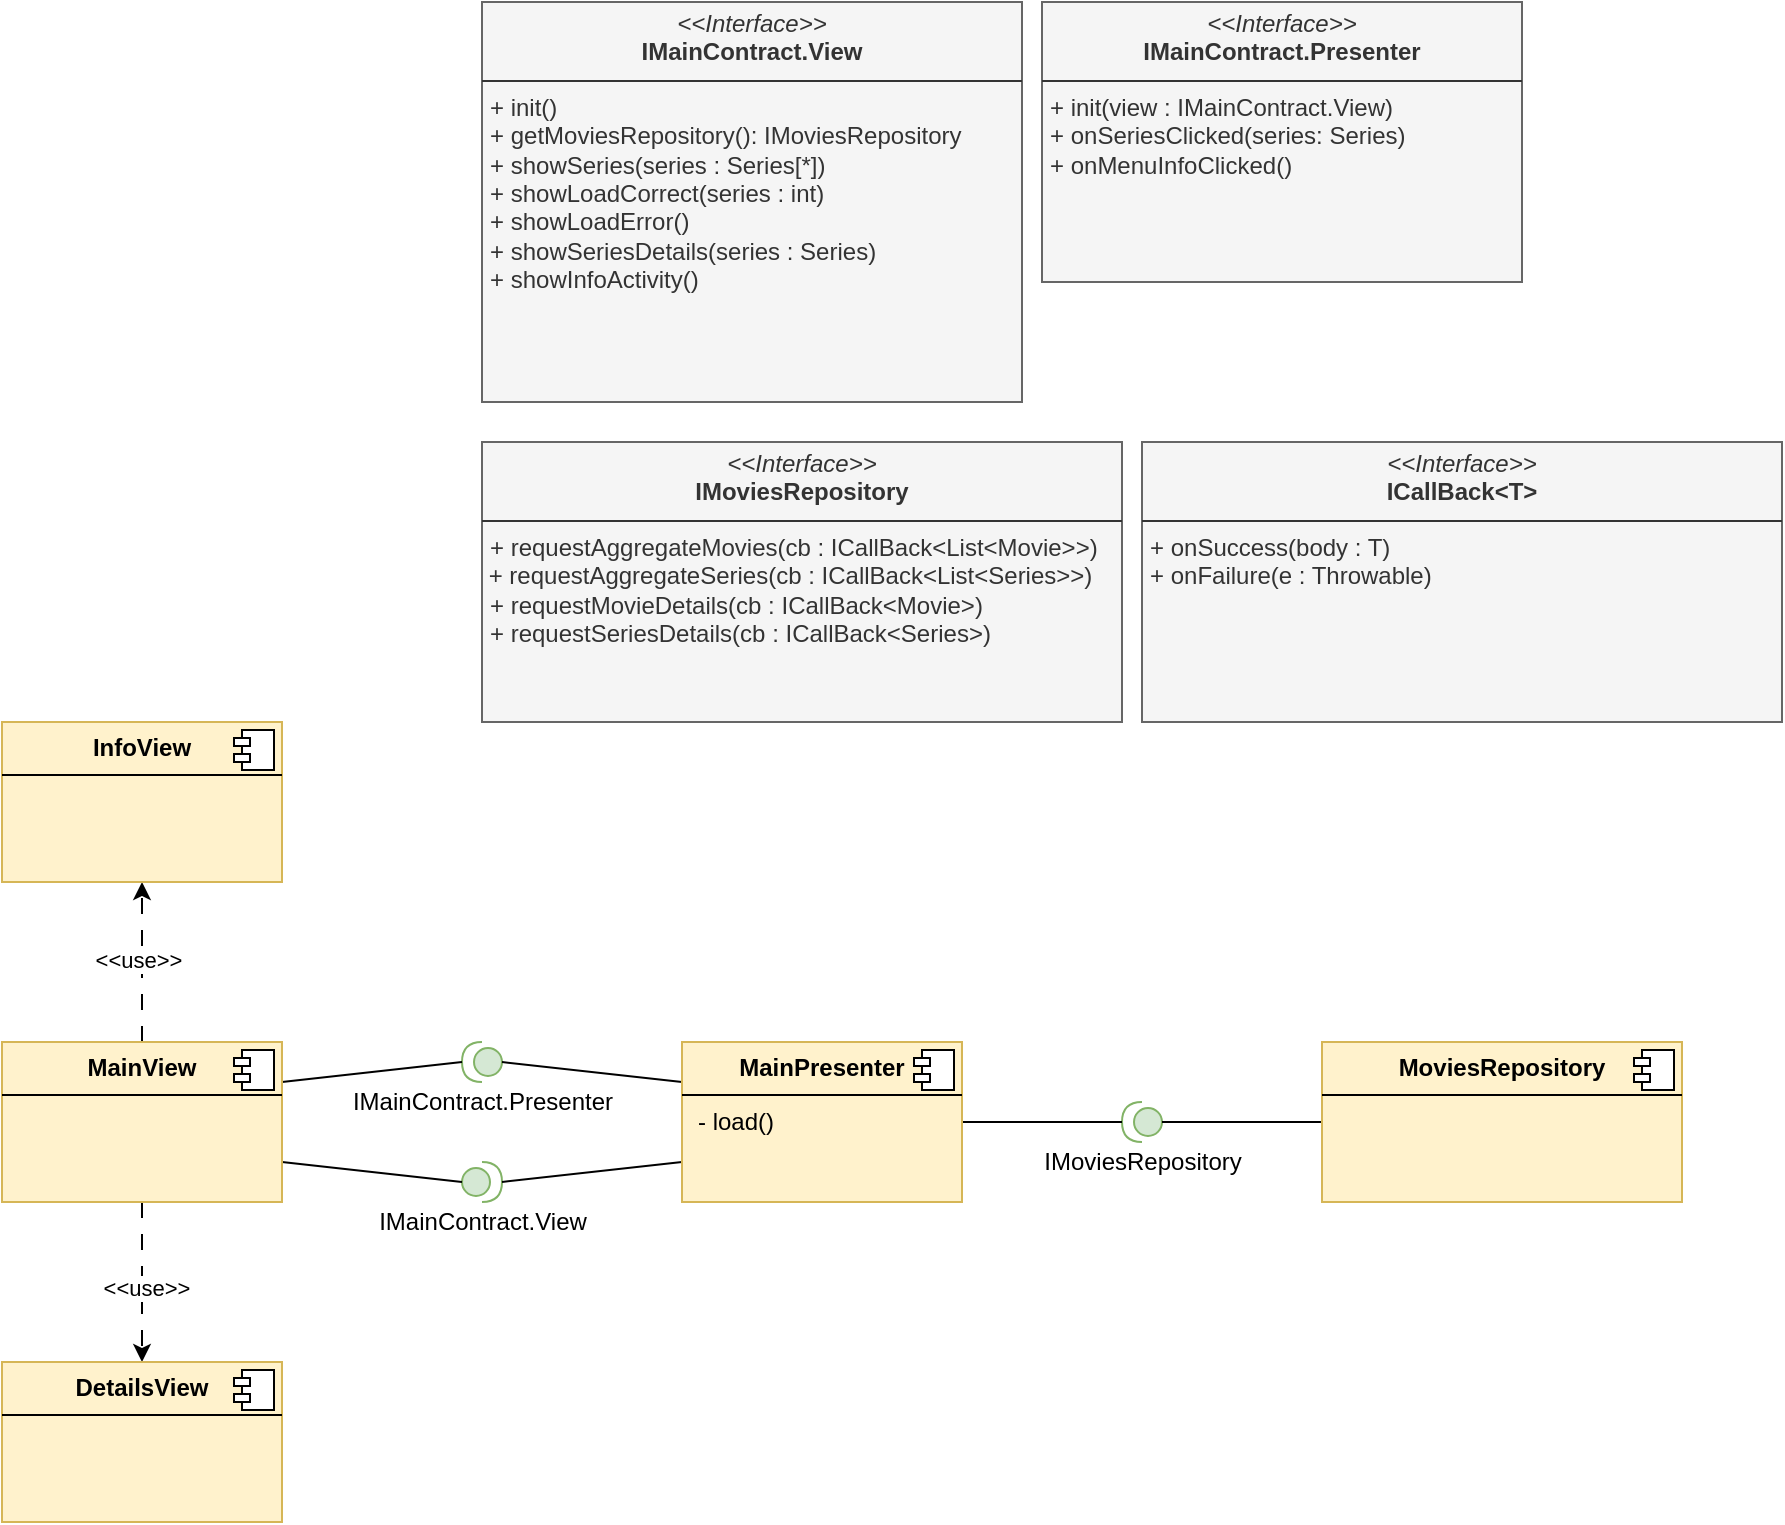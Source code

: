 <mxfile version="28.2.5">
  <diagram name="Page-1" id="ub2kNGOSmS9r3PGDec26">
    <mxGraphModel dx="2066" dy="1160" grid="1" gridSize="10" guides="1" tooltips="1" connect="1" arrows="1" fold="1" page="1" pageScale="1" pageWidth="2336" pageHeight="1654" math="0" shadow="0">
      <root>
        <mxCell id="0" />
        <mxCell id="1" parent="0" />
        <mxCell id="P_VijdiBNjSvhub926DC-6" value="&lt;p style=&quot;margin:0px;margin-top:4px;text-align:center;&quot;&gt;&lt;i&gt;&amp;lt;&amp;lt;Interface&amp;gt;&amp;gt;&lt;/i&gt;&lt;br&gt;&lt;b&gt;IMainContract.View&lt;/b&gt;&lt;/p&gt;&lt;hr size=&quot;1&quot; style=&quot;border-style:solid;&quot;&gt;&lt;p style=&quot;margin:0px;margin-left:4px;&quot;&gt;+ init()&lt;br&gt;+ getMoviesRepository(): IMoviesRepository&lt;/p&gt;&lt;p style=&quot;margin:0px;margin-left:4px;&quot;&gt;+ showSeries(series : Series[*])&lt;/p&gt;&lt;p style=&quot;margin:0px;margin-left:4px;&quot;&gt;+ showLoadCorrect(series : int)&lt;/p&gt;&lt;p style=&quot;margin:0px;margin-left:4px;&quot;&gt;+ showLoadError()&lt;/p&gt;&lt;p style=&quot;margin:0px;margin-left:4px;&quot;&gt;+ showSeriesDetails(series : Series)&lt;/p&gt;&lt;p style=&quot;margin:0px;margin-left:4px;&quot;&gt;+ showInfoActivity()&lt;/p&gt;" style="verticalAlign=top;align=left;overflow=fill;html=1;whiteSpace=wrap;fillColor=#f5f5f5;fontColor=#333333;strokeColor=#666666;" parent="1" vertex="1">
          <mxGeometry x="360" y="40" width="270" height="200" as="geometry" />
        </mxCell>
        <mxCell id="P_VijdiBNjSvhub926DC-17" value="IMainContract.View" style="shape=providedRequiredInterface;html=1;verticalLabelPosition=bottom;sketch=0;fillColor=#d5e8d4;strokeColor=#82b366;" parent="1" vertex="1">
          <mxGeometry x="350" y="620" width="20" height="20" as="geometry" />
        </mxCell>
        <mxCell id="P_VijdiBNjSvhub926DC-18" value="IMainContract.Presenter" style="shape=providedRequiredInterface;html=1;verticalLabelPosition=bottom;sketch=0;flipH=1;fillColor=#d5e8d4;strokeColor=#82b366;" parent="1" vertex="1">
          <mxGeometry x="350" y="560" width="20" height="20" as="geometry" />
        </mxCell>
        <mxCell id="P_VijdiBNjSvhub926DC-19" value="" style="endArrow=none;html=1;rounded=0;entryX=1;entryY=0.5;entryDx=0;entryDy=0;entryPerimeter=0;exitX=1;exitY=0.25;exitDx=0;exitDy=0;" parent="1" source="P_VijdiBNjSvhub926DC-30" target="P_VijdiBNjSvhub926DC-18" edge="1">
          <mxGeometry width="50" height="50" relative="1" as="geometry">
            <mxPoint x="420" y="840" as="sourcePoint" />
            <mxPoint x="470" y="790" as="targetPoint" />
          </mxGeometry>
        </mxCell>
        <mxCell id="P_VijdiBNjSvhub926DC-20" value="" style="endArrow=none;html=1;rounded=0;entryX=0;entryY=0.5;entryDx=0;entryDy=0;entryPerimeter=0;exitX=1;exitY=0.75;exitDx=0;exitDy=0;" parent="1" source="P_VijdiBNjSvhub926DC-30" target="P_VijdiBNjSvhub926DC-17" edge="1">
          <mxGeometry width="50" height="50" relative="1" as="geometry">
            <mxPoint x="260" y="628" as="sourcePoint" />
            <mxPoint x="380" y="670" as="targetPoint" />
          </mxGeometry>
        </mxCell>
        <mxCell id="P_VijdiBNjSvhub926DC-23" value="" style="endArrow=none;html=1;rounded=0;entryX=0;entryY=0.25;entryDx=0;entryDy=0;exitX=0;exitY=0.5;exitDx=0;exitDy=0;exitPerimeter=0;" parent="1" source="P_VijdiBNjSvhub926DC-18" target="P_VijdiBNjSvhub926DC-32" edge="1">
          <mxGeometry width="50" height="50" relative="1" as="geometry">
            <mxPoint x="420" y="840" as="sourcePoint" />
            <mxPoint x="470" y="790" as="targetPoint" />
          </mxGeometry>
        </mxCell>
        <mxCell id="P_VijdiBNjSvhub926DC-24" value="" style="endArrow=none;html=1;rounded=0;entryX=0;entryY=0.75;entryDx=0;entryDy=0;exitX=1;exitY=0.5;exitDx=0;exitDy=0;exitPerimeter=0;" parent="1" source="P_VijdiBNjSvhub926DC-17" target="P_VijdiBNjSvhub926DC-32" edge="1">
          <mxGeometry width="50" height="50" relative="1" as="geometry">
            <mxPoint x="390" y="720" as="sourcePoint" />
            <mxPoint x="480" y="743" as="targetPoint" />
          </mxGeometry>
        </mxCell>
        <mxCell id="P_VijdiBNjSvhub926DC-27" value="IMoviesRepository" style="shape=providedRequiredInterface;html=1;verticalLabelPosition=bottom;sketch=0;flipH=1;fillColor=#d5e8d4;strokeColor=#82b366;" parent="1" vertex="1">
          <mxGeometry x="680" y="590" width="20" height="20" as="geometry" />
        </mxCell>
        <mxCell id="P_VijdiBNjSvhub926DC-28" value="" style="endArrow=none;html=1;rounded=0;entryX=1;entryY=0.5;entryDx=0;entryDy=0;entryPerimeter=0;exitX=1;exitY=0.5;exitDx=0;exitDy=0;" parent="1" source="P_VijdiBNjSvhub926DC-32" target="P_VijdiBNjSvhub926DC-27" edge="1">
          <mxGeometry width="50" height="50" relative="1" as="geometry">
            <mxPoint x="570" y="840" as="sourcePoint" />
            <mxPoint x="620" y="790" as="targetPoint" />
          </mxGeometry>
        </mxCell>
        <mxCell id="P_VijdiBNjSvhub926DC-29" value="" style="endArrow=none;html=1;rounded=0;entryX=0;entryY=0.5;entryDx=0;entryDy=0;exitX=0;exitY=0.5;exitDx=0;exitDy=0;exitPerimeter=0;" parent="1" source="P_VijdiBNjSvhub926DC-27" target="P_VijdiBNjSvhub926DC-34" edge="1">
          <mxGeometry width="50" height="50" relative="1" as="geometry">
            <mxPoint x="670" y="670" as="sourcePoint" />
            <mxPoint x="740" y="670" as="targetPoint" />
          </mxGeometry>
        </mxCell>
        <mxCell id="P_VijdiBNjSvhub926DC-45" value="" style="edgeStyle=orthogonalEdgeStyle;rounded=0;orthogonalLoop=1;jettySize=auto;html=1;dashed=1;dashPattern=8 8;" parent="1" source="P_VijdiBNjSvhub926DC-30" target="P_VijdiBNjSvhub926DC-43" edge="1">
          <mxGeometry relative="1" as="geometry" />
        </mxCell>
        <mxCell id="P_VijdiBNjSvhub926DC-47" value="&amp;lt;&amp;lt;use&amp;gt;&amp;gt;" style="edgeLabel;html=1;align=center;verticalAlign=middle;resizable=0;points=[];" parent="P_VijdiBNjSvhub926DC-45" vertex="1" connectable="0">
          <mxGeometry x="0.029" y="2" relative="1" as="geometry">
            <mxPoint as="offset" />
          </mxGeometry>
        </mxCell>
        <mxCell id="P_VijdiBNjSvhub926DC-46" value="" style="edgeStyle=orthogonalEdgeStyle;rounded=0;orthogonalLoop=1;jettySize=auto;html=1;dashed=1;dashPattern=8 8;" parent="1" source="P_VijdiBNjSvhub926DC-30" target="P_VijdiBNjSvhub926DC-41" edge="1">
          <mxGeometry relative="1" as="geometry" />
        </mxCell>
        <mxCell id="P_VijdiBNjSvhub926DC-48" value="&amp;lt;&amp;lt;use&amp;gt;&amp;gt;" style="edgeLabel;html=1;align=center;verticalAlign=middle;resizable=0;points=[];" parent="P_VijdiBNjSvhub926DC-46" vertex="1" connectable="0">
          <mxGeometry x="0.079" y="2" relative="1" as="geometry">
            <mxPoint as="offset" />
          </mxGeometry>
        </mxCell>
        <mxCell id="P_VijdiBNjSvhub926DC-30" value="&lt;p style=&quot;margin:0px;margin-top:6px;text-align:center;&quot;&gt;&lt;b&gt;MainView&lt;/b&gt;&lt;/p&gt;&lt;hr size=&quot;1&quot; style=&quot;border-style:solid;&quot;&gt;&lt;p style=&quot;margin:0px;margin-left:8px;&quot;&gt;&lt;br&gt;&lt;/p&gt;" style="align=left;overflow=fill;html=1;dropTarget=0;whiteSpace=wrap;fillColor=#fff2cc;strokeColor=#d6b656;" parent="1" vertex="1">
          <mxGeometry x="120" y="560" width="140" height="80" as="geometry" />
        </mxCell>
        <mxCell id="P_VijdiBNjSvhub926DC-31" value="" style="shape=component;jettyWidth=8;jettyHeight=4;" parent="P_VijdiBNjSvhub926DC-30" vertex="1">
          <mxGeometry x="1" width="20" height="20" relative="1" as="geometry">
            <mxPoint x="-24" y="4" as="offset" />
          </mxGeometry>
        </mxCell>
        <mxCell id="P_VijdiBNjSvhub926DC-32" value="&lt;p style=&quot;margin:0px;margin-top:6px;text-align:center;&quot;&gt;&lt;b&gt;MainPresenter&lt;/b&gt;&lt;/p&gt;&lt;hr size=&quot;1&quot; style=&quot;border-style:solid;&quot;&gt;&lt;p style=&quot;margin:0px;margin-left:8px;&quot;&gt;- load()&lt;/p&gt;" style="align=left;overflow=fill;html=1;dropTarget=0;whiteSpace=wrap;fillColor=#fff2cc;strokeColor=#d6b656;" parent="1" vertex="1">
          <mxGeometry x="460" y="560" width="140" height="80" as="geometry" />
        </mxCell>
        <mxCell id="P_VijdiBNjSvhub926DC-33" value="" style="shape=component;jettyWidth=8;jettyHeight=4;" parent="P_VijdiBNjSvhub926DC-32" vertex="1">
          <mxGeometry x="1" width="20" height="20" relative="1" as="geometry">
            <mxPoint x="-24" y="4" as="offset" />
          </mxGeometry>
        </mxCell>
        <mxCell id="P_VijdiBNjSvhub926DC-34" value="&lt;p style=&quot;margin:0px;margin-top:6px;text-align:center;&quot;&gt;&lt;b&gt;MoviesRepository&lt;/b&gt;&lt;/p&gt;&lt;hr size=&quot;1&quot; style=&quot;border-style:solid;&quot;&gt;&lt;p style=&quot;margin:0px;margin-left:8px;&quot;&gt;&lt;br&gt;&lt;/p&gt;" style="align=left;overflow=fill;html=1;dropTarget=0;whiteSpace=wrap;fillColor=#fff2cc;strokeColor=#d6b656;" parent="1" vertex="1">
          <mxGeometry x="780" y="560" width="180" height="80" as="geometry" />
        </mxCell>
        <mxCell id="P_VijdiBNjSvhub926DC-35" value="" style="shape=component;jettyWidth=8;jettyHeight=4;" parent="P_VijdiBNjSvhub926DC-34" vertex="1">
          <mxGeometry x="1" width="20" height="20" relative="1" as="geometry">
            <mxPoint x="-24" y="4" as="offset" />
          </mxGeometry>
        </mxCell>
        <mxCell id="P_VijdiBNjSvhub926DC-38" value="&lt;p style=&quot;margin:0px;margin-top:4px;text-align:center;&quot;&gt;&lt;i&gt;&amp;lt;&amp;lt;Interface&amp;gt;&amp;gt;&lt;/i&gt;&lt;br&gt;&lt;b&gt;IMainContract.Presenter&lt;/b&gt;&lt;/p&gt;&lt;hr size=&quot;1&quot; style=&quot;border-style:solid;&quot;&gt;&lt;p style=&quot;margin:0px;margin-left:4px;&quot;&gt;+ init(view : IMainContract.View)&lt;br&gt;+ onSeriesClicked(series: Series)&lt;/p&gt;&lt;p style=&quot;margin:0px;margin-left:4px;&quot;&gt;+ onMenuInfoClicked()&lt;/p&gt;" style="verticalAlign=top;align=left;overflow=fill;html=1;whiteSpace=wrap;fillColor=#f5f5f5;fontColor=#333333;strokeColor=#666666;" parent="1" vertex="1">
          <mxGeometry x="640" y="40" width="240" height="140" as="geometry" />
        </mxCell>
        <mxCell id="P_VijdiBNjSvhub926DC-39" value="&lt;p style=&quot;margin:0px;margin-top:4px;text-align:center;&quot;&gt;&lt;i&gt;&amp;lt;&amp;lt;Interface&amp;gt;&amp;gt;&lt;/i&gt;&lt;br&gt;&lt;b&gt;IMoviesRepository&lt;/b&gt;&lt;/p&gt;&lt;hr size=&quot;1&quot; style=&quot;border-style:solid;&quot;&gt;&lt;p style=&quot;margin:0px;margin-left:4px;&quot;&gt;+ requestAggregateMovies(cb : ICallBack&amp;lt;List&amp;lt;Movie&amp;gt;&amp;gt;)&lt;br&gt;&lt;/p&gt;&amp;nbsp;+ requestAggregateSeries(cb : ICallBack&amp;lt;List&amp;lt;Series&amp;gt;&amp;gt;)&lt;br&gt;&lt;p style=&quot;margin:0px;margin-left:4px;&quot;&gt;+ requestMovieDetails(cb : ICallBack&amp;lt;Movie&amp;gt;)&lt;br&gt;&lt;/p&gt;&lt;p style=&quot;margin:0px;margin-left:4px;&quot;&gt;+ requestSeriesDetails(cb : ICallBack&amp;lt;Series&amp;gt;)&lt;br&gt;&lt;/p&gt;" style="verticalAlign=top;align=left;overflow=fill;html=1;whiteSpace=wrap;fillColor=#f5f5f5;fontColor=#333333;strokeColor=#666666;" parent="1" vertex="1">
          <mxGeometry x="360" y="260" width="320" height="140" as="geometry" />
        </mxCell>
        <mxCell id="P_VijdiBNjSvhub926DC-40" value="&lt;p style=&quot;margin:0px;margin-top:4px;text-align:center;&quot;&gt;&lt;i&gt;&amp;lt;&amp;lt;Interface&amp;gt;&amp;gt;&lt;/i&gt;&lt;br&gt;&lt;b&gt;ICallBack&amp;lt;T&amp;gt;&lt;/b&gt;&lt;/p&gt;&lt;hr size=&quot;1&quot; style=&quot;border-style:solid;&quot;&gt;&lt;p style=&quot;margin:0px;margin-left:4px;&quot;&gt;+ onSuccess(body : T)&lt;/p&gt;&lt;p style=&quot;margin:0px;margin-left:4px;&quot;&gt;+ onFailure(e : Throwable)&lt;/p&gt;" style="verticalAlign=top;align=left;overflow=fill;html=1;whiteSpace=wrap;fillColor=#f5f5f5;fontColor=#333333;strokeColor=#666666;" parent="1" vertex="1">
          <mxGeometry x="690" y="260" width="320" height="140" as="geometry" />
        </mxCell>
        <mxCell id="P_VijdiBNjSvhub926DC-41" value="&lt;p style=&quot;margin:0px;margin-top:6px;text-align:center;&quot;&gt;&lt;b&gt;DetailsView&lt;/b&gt;&lt;/p&gt;&lt;hr size=&quot;1&quot; style=&quot;border-style:solid;&quot;&gt;&lt;p style=&quot;margin:0px;margin-left:8px;&quot;&gt;&lt;br&gt;&lt;/p&gt;" style="align=left;overflow=fill;html=1;dropTarget=0;whiteSpace=wrap;fillColor=#fff2cc;strokeColor=#d6b656;" parent="1" vertex="1">
          <mxGeometry x="120" y="720" width="140" height="80" as="geometry" />
        </mxCell>
        <mxCell id="P_VijdiBNjSvhub926DC-42" value="" style="shape=component;jettyWidth=8;jettyHeight=4;" parent="P_VijdiBNjSvhub926DC-41" vertex="1">
          <mxGeometry x="1" width="20" height="20" relative="1" as="geometry">
            <mxPoint x="-24" y="4" as="offset" />
          </mxGeometry>
        </mxCell>
        <mxCell id="P_VijdiBNjSvhub926DC-43" value="&lt;p style=&quot;margin:0px;margin-top:6px;text-align:center;&quot;&gt;&lt;b&gt;InfoView&lt;/b&gt;&lt;/p&gt;&lt;hr size=&quot;1&quot; style=&quot;border-style:solid;&quot;&gt;&lt;p style=&quot;margin:0px;margin-left:8px;&quot;&gt;&lt;br&gt;&lt;/p&gt;" style="align=left;overflow=fill;html=1;dropTarget=0;whiteSpace=wrap;fillColor=#fff2cc;strokeColor=#d6b656;" parent="1" vertex="1">
          <mxGeometry x="120" y="400" width="140" height="80" as="geometry" />
        </mxCell>
        <mxCell id="P_VijdiBNjSvhub926DC-44" value="" style="shape=component;jettyWidth=8;jettyHeight=4;" parent="P_VijdiBNjSvhub926DC-43" vertex="1">
          <mxGeometry x="1" width="20" height="20" relative="1" as="geometry">
            <mxPoint x="-24" y="4" as="offset" />
          </mxGeometry>
        </mxCell>
      </root>
    </mxGraphModel>
  </diagram>
</mxfile>
